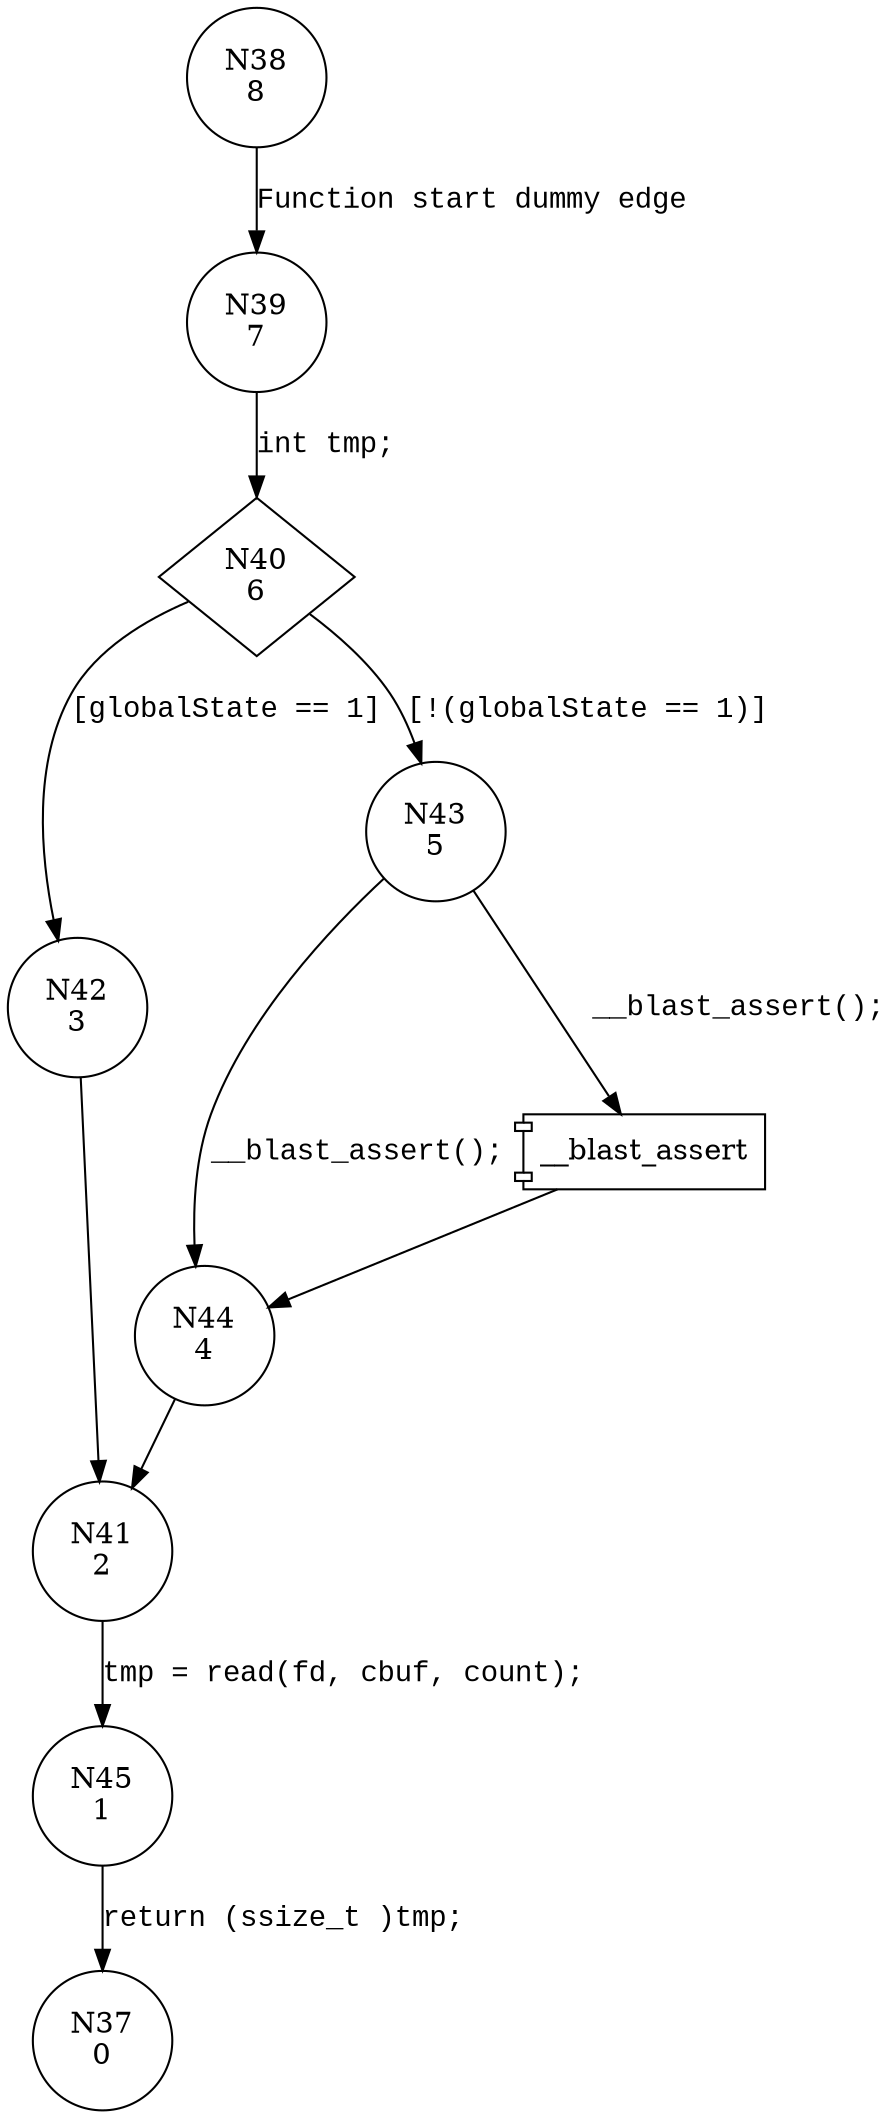 digraph l_read {
38 [shape="circle" label="N38\n8"]
39 [shape="circle" label="N39\n7"]
40 [shape="diamond" label="N40\n6"]
42 [shape="circle" label="N42\n3"]
43 [shape="circle" label="N43\n5"]
44 [shape="circle" label="N44\n4"]
41 [shape="circle" label="N41\n2"]
45 [shape="circle" label="N45\n1"]
37 [shape="circle" label="N37\n0"]
38 -> 39 [label="Function start dummy edge" fontname="Courier New"]
40 -> 42 [label="[globalState == 1]" fontname="Courier New"]
40 -> 43 [label="[!(globalState == 1)]" fontname="Courier New"]
100001 [shape="component" label="__blast_assert"]
43 -> 100001 [label="__blast_assert();" fontname="Courier New"]
100001 -> 44 [label="" fontname="Courier New"]
43 -> 44 [label="__blast_assert();" fontname="Courier New"]
44 -> 41 [label="" fontname="Courier New"]
41 -> 45 [label="tmp = read(fd, cbuf, count);" fontname="Courier New"]
42 -> 41 [label="" fontname="Courier New"]
39 -> 40 [label="int tmp;" fontname="Courier New"]
45 -> 37 [label="return (ssize_t )tmp;" fontname="Courier New"]
}